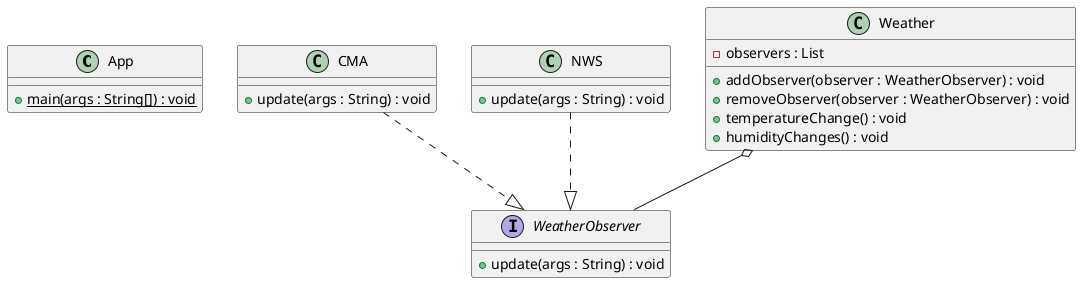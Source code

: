 @startuml

class App {
    + main(args : String[]) {static} : void
}

interface WeatherObserver {
    + update(args : String) : void
}

class CMA {
    + update(args : String) : void
}

class NWS {
    + update(args : String) : void
}

class Weather {
    - observers : List
    + addObserver(observer : WeatherObserver) : void
    + removeObserver(observer : WeatherObserver) : void
    + temperatureChange() : void
    + humidityChanges() : void
}

CMA ..|> WeatherObserver
NWS ..|> WeatherObserver
Weather o-- WeatherObserver

@enduml